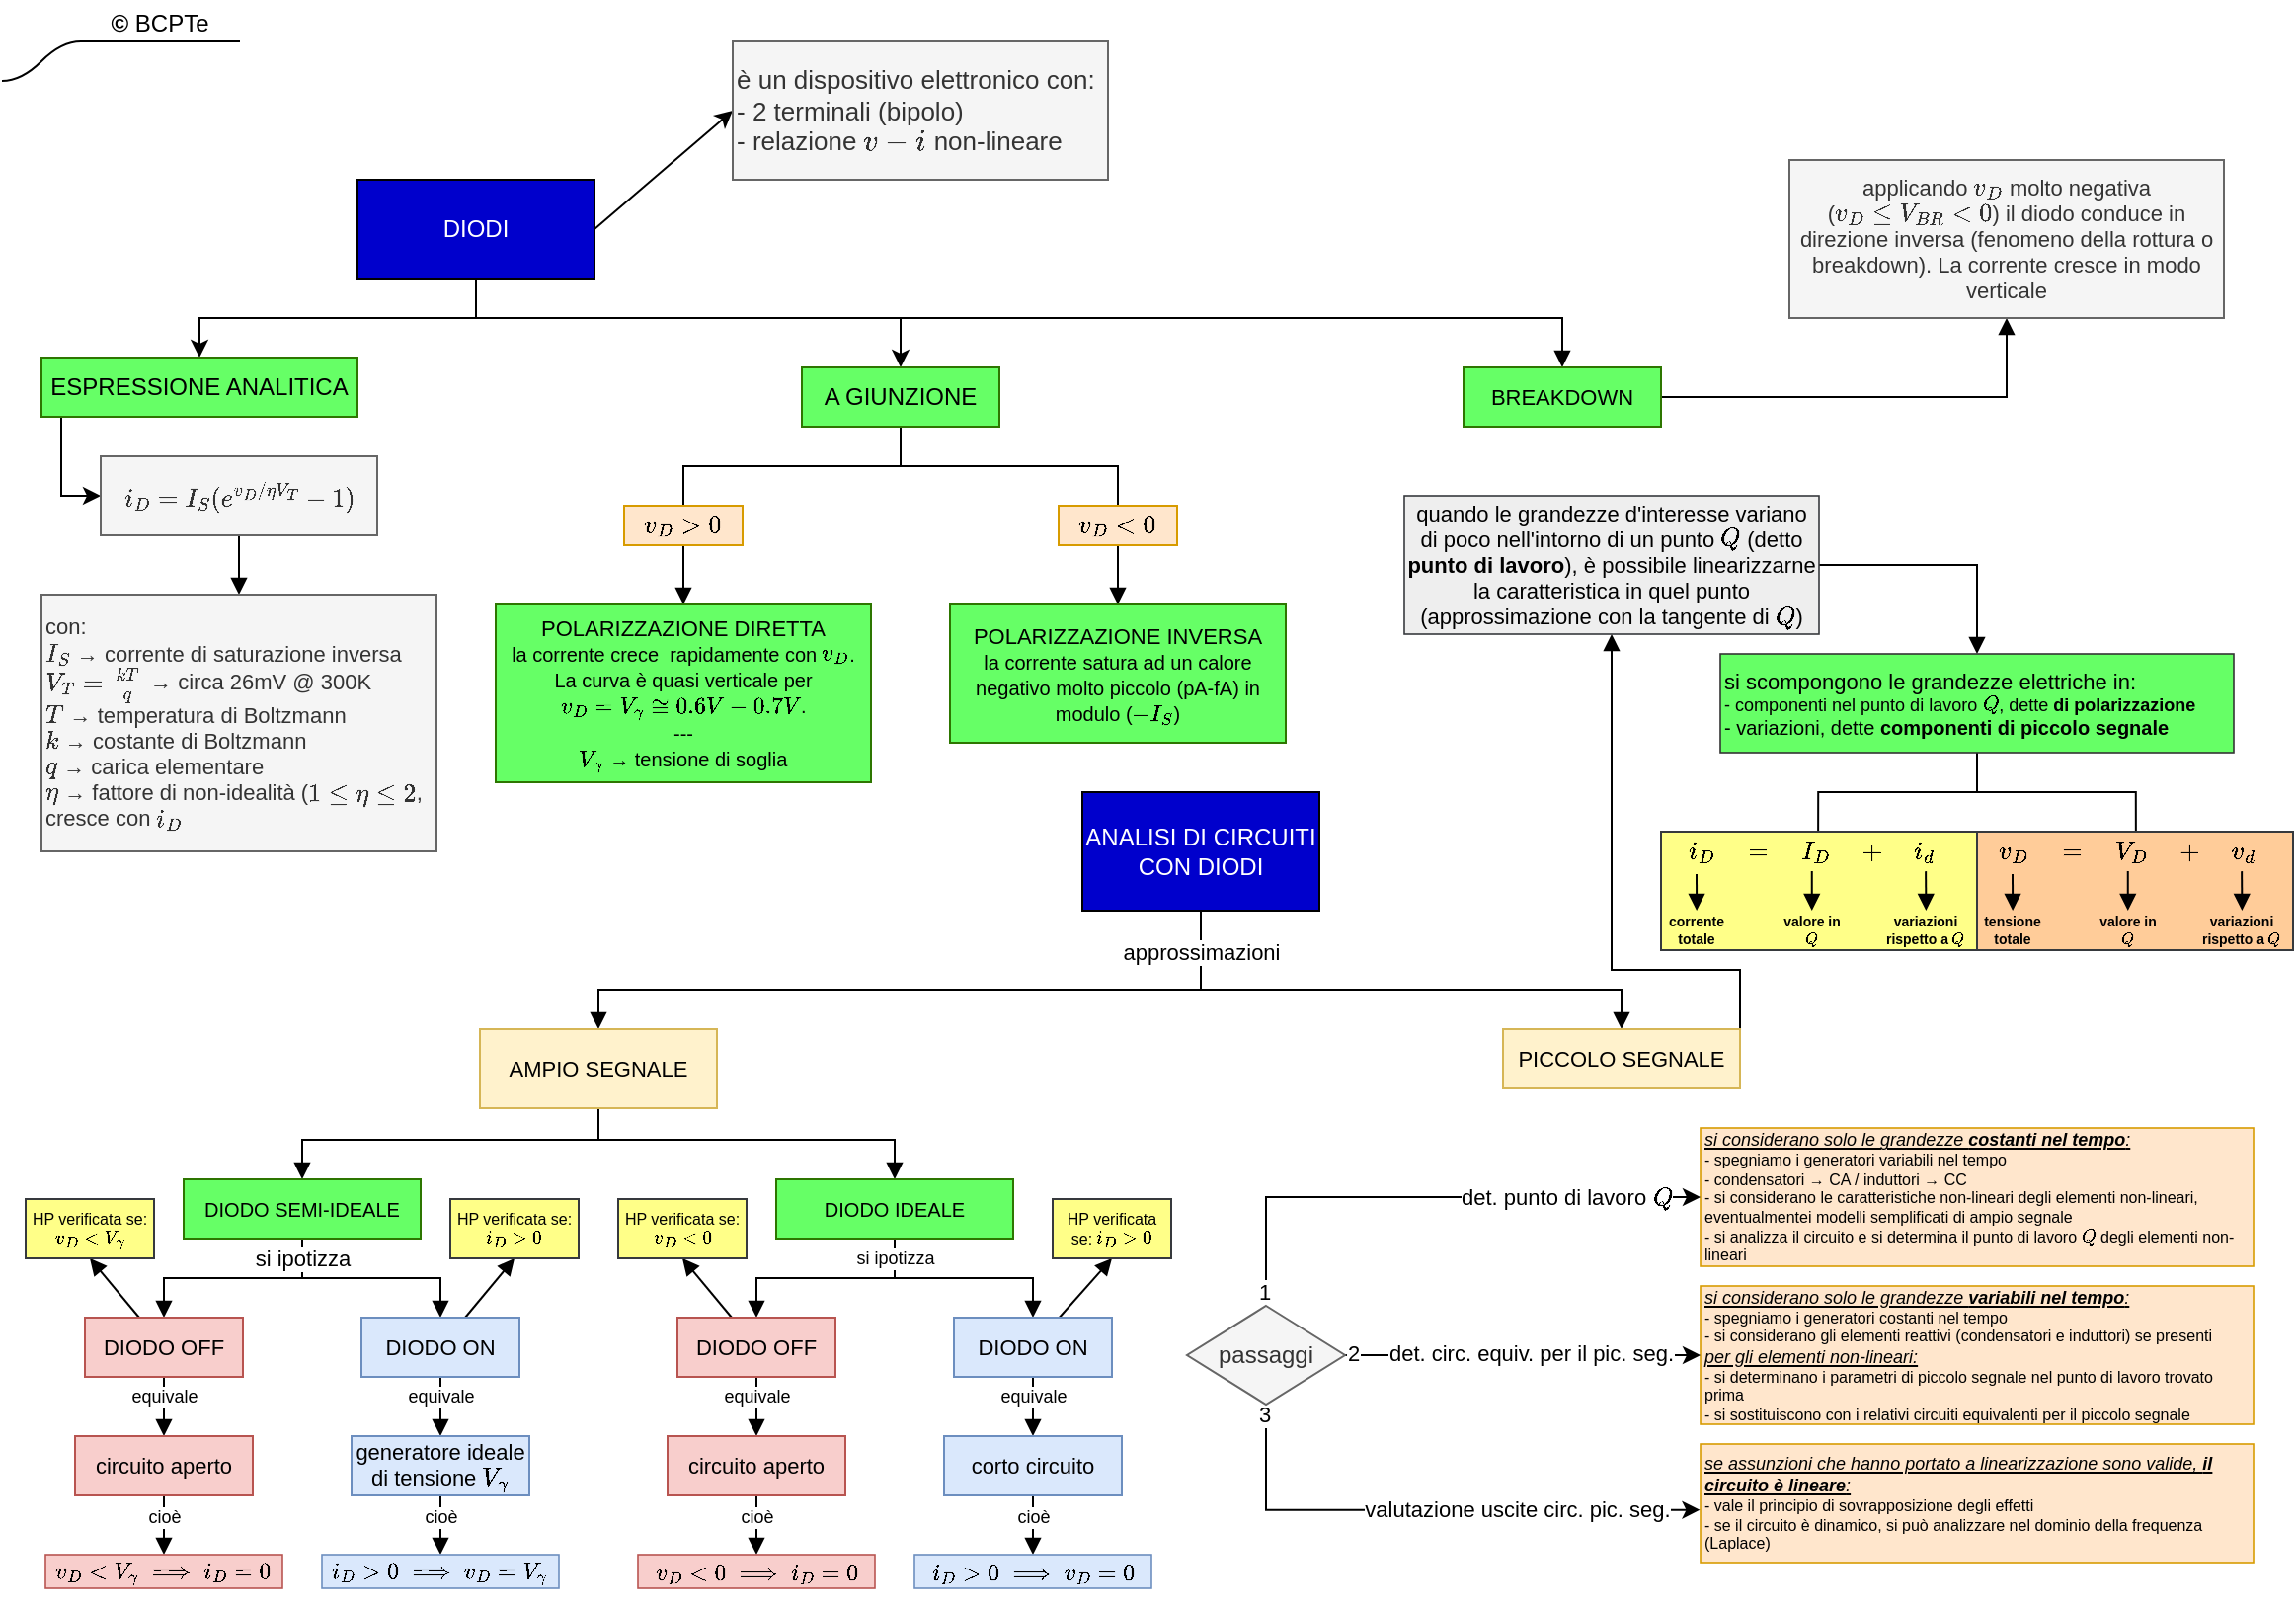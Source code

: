 <mxfile version="19.0.0" type="github">
  <diagram id="Vgr4V98iy7H3mkGHoCvp" name="Pagina-1">
    <mxGraphModel dx="521" dy="299" grid="1" gridSize="10" guides="1" tooltips="1" connect="1" arrows="1" fold="1" page="1" pageScale="1" pageWidth="1169" pageHeight="827" math="1" shadow="0">
      <root>
        <mxCell id="0" />
        <mxCell id="1" parent="0" />
        <mxCell id="Vg_-dY5ANIHzuDw8YEnt-4" style="edgeStyle=none;rounded=0;orthogonalLoop=1;jettySize=auto;html=1;entryX=0;entryY=0.5;entryDx=0;entryDy=0;fontColor=#fff;exitX=1;exitY=0.5;exitDx=0;exitDy=0;" edge="1" parent="1" source="Vg_-dY5ANIHzuDw8YEnt-1" target="Vg_-dY5ANIHzuDw8YEnt-3">
          <mxGeometry relative="1" as="geometry">
            <mxPoint x="300" y="75" as="sourcePoint" />
          </mxGeometry>
        </mxCell>
        <mxCell id="Vg_-dY5ANIHzuDw8YEnt-6" style="edgeStyle=orthogonalEdgeStyle;rounded=0;orthogonalLoop=1;jettySize=auto;html=1;entryX=0.5;entryY=0;entryDx=0;entryDy=0;fontColor=#000000;" edge="1" parent="1" source="Vg_-dY5ANIHzuDw8YEnt-1" target="Vg_-dY5ANIHzuDw8YEnt-5">
          <mxGeometry relative="1" as="geometry">
            <Array as="points">
              <mxPoint x="240" y="160" />
              <mxPoint x="455" y="160" />
            </Array>
          </mxGeometry>
        </mxCell>
        <mxCell id="Vg_-dY5ANIHzuDw8YEnt-10" style="edgeStyle=orthogonalEdgeStyle;rounded=0;orthogonalLoop=1;jettySize=auto;html=1;entryX=0.5;entryY=0;entryDx=0;entryDy=0;fontColor=#000000;" edge="1" parent="1" source="Vg_-dY5ANIHzuDw8YEnt-1" target="Vg_-dY5ANIHzuDw8YEnt-9">
          <mxGeometry relative="1" as="geometry">
            <Array as="points">
              <mxPoint x="240" y="160" />
              <mxPoint x="100" y="160" />
            </Array>
          </mxGeometry>
        </mxCell>
        <mxCell id="Vg_-dY5ANIHzuDw8YEnt-44" style="edgeStyle=orthogonalEdgeStyle;rounded=0;orthogonalLoop=1;jettySize=auto;html=1;entryX=0.5;entryY=0;entryDx=0;entryDy=0;fontSize=11;fontColor=#000000;endArrow=block;endFill=1;" edge="1" parent="1" source="Vg_-dY5ANIHzuDw8YEnt-1" target="Vg_-dY5ANIHzuDw8YEnt-41">
          <mxGeometry relative="1" as="geometry">
            <Array as="points">
              <mxPoint x="240" y="160" />
              <mxPoint x="790" y="160" />
            </Array>
          </mxGeometry>
        </mxCell>
        <mxCell id="Vg_-dY5ANIHzuDw8YEnt-1" value="DIODI" style="whiteSpace=wrap;html=1;fillColor=#0000CC;strokeColor=default;fontColor=#fff;" vertex="1" parent="1">
          <mxGeometry x="180" y="90" width="120" height="50" as="geometry" />
        </mxCell>
        <mxCell id="Vg_-dY5ANIHzuDw8YEnt-3" value="&lt;div style=&quot;font-size: 13px;&quot; align=&quot;left&quot;&gt;&lt;font style=&quot;font-size: 13px;&quot;&gt;è un dispositivo elettronico con:&lt;br&gt;&lt;/font&gt;&lt;/div&gt;&lt;font style=&quot;font-size: 13px;&quot;&gt;- 2 terminali (bipolo)&lt;br&gt;- relazione \(v-i\) non-lineare&lt;/font&gt;" style="whiteSpace=wrap;html=1;strokeColor=#666666;fillColor=#f5f5f5;align=left;fontColor=#333333;" vertex="1" parent="1">
          <mxGeometry x="370" y="20" width="190" height="70" as="geometry" />
        </mxCell>
        <mxCell id="Vg_-dY5ANIHzuDw8YEnt-18" style="edgeStyle=orthogonalEdgeStyle;rounded=0;orthogonalLoop=1;jettySize=auto;html=1;entryX=0.5;entryY=0;entryDx=0;entryDy=0;fontSize=11;fontColor=#000000;endArrow=none;endFill=0;" edge="1" parent="1" source="Vg_-dY5ANIHzuDw8YEnt-5" target="Vg_-dY5ANIHzuDw8YEnt-16">
          <mxGeometry relative="1" as="geometry">
            <Array as="points">
              <mxPoint x="455" y="235" />
              <mxPoint x="345" y="235" />
            </Array>
          </mxGeometry>
        </mxCell>
        <mxCell id="Vg_-dY5ANIHzuDw8YEnt-19" style="edgeStyle=orthogonalEdgeStyle;rounded=0;orthogonalLoop=1;jettySize=auto;html=1;entryX=0.5;entryY=0;entryDx=0;entryDy=0;fontSize=11;fontColor=#000000;endArrow=none;endFill=0;" edge="1" parent="1" source="Vg_-dY5ANIHzuDw8YEnt-5" target="Vg_-dY5ANIHzuDw8YEnt-17">
          <mxGeometry relative="1" as="geometry">
            <Array as="points">
              <mxPoint x="455" y="235" />
              <mxPoint x="565" y="235" />
              <mxPoint x="565" y="255" />
            </Array>
          </mxGeometry>
        </mxCell>
        <mxCell id="Vg_-dY5ANIHzuDw8YEnt-5" value="A GIUNZIONE" style="whiteSpace=wrap;html=1;fontColor=#000000;strokeColor=#2D7600;fillColor=#66ff66;" vertex="1" parent="1">
          <mxGeometry x="405" y="185" width="100" height="30" as="geometry" />
        </mxCell>
        <mxCell id="Vg_-dY5ANIHzuDw8YEnt-15" style="edgeStyle=orthogonalEdgeStyle;rounded=0;orthogonalLoop=1;jettySize=auto;html=1;fontColor=#000000;entryX=0;entryY=0.5;entryDx=0;entryDy=0;" edge="1" parent="1" source="Vg_-dY5ANIHzuDw8YEnt-9" target="Vg_-dY5ANIHzuDw8YEnt-13">
          <mxGeometry relative="1" as="geometry">
            <mxPoint x="40" y="250" as="targetPoint" />
            <Array as="points">
              <mxPoint x="30" y="250" />
            </Array>
          </mxGeometry>
        </mxCell>
        <mxCell id="Vg_-dY5ANIHzuDw8YEnt-9" value="ESPRESSIONE ANALITICA" style="whiteSpace=wrap;html=1;fontColor=#000000;strokeColor=#2D7600;fillColor=#66ff66;" vertex="1" parent="1">
          <mxGeometry x="20" y="180" width="160" height="30" as="geometry" />
        </mxCell>
        <mxCell id="Vg_-dY5ANIHzuDw8YEnt-36" style="edgeStyle=orthogonalEdgeStyle;rounded=0;orthogonalLoop=1;jettySize=auto;html=1;entryX=0.5;entryY=0;entryDx=0;entryDy=0;fontSize=11;fontColor=#000000;endArrow=block;endFill=1;" edge="1" parent="1" source="Vg_-dY5ANIHzuDw8YEnt-13" target="Vg_-dY5ANIHzuDw8YEnt-34">
          <mxGeometry relative="1" as="geometry" />
        </mxCell>
        <mxCell id="Vg_-dY5ANIHzuDw8YEnt-13" value="&lt;font style=&quot;font-size: 11px;&quot;&gt;$$i_D = I_S (e^{v_D/{\eta V_T}} - 1)$$&lt;/font&gt;" style="text;html=1;whiteSpace=wrap;align=center;verticalAlign=middle;fillColor=#f5f5f5;strokeColor=#666666;fontColor=#333333;" vertex="1" parent="1">
          <mxGeometry x="50" y="230" width="140" height="40" as="geometry" />
        </mxCell>
        <mxCell id="Vg_-dY5ANIHzuDw8YEnt-27" style="edgeStyle=orthogonalEdgeStyle;rounded=0;orthogonalLoop=1;jettySize=auto;html=1;entryX=0.5;entryY=0;entryDx=0;entryDy=0;fontSize=13;fontColor=#000000;endArrow=block;endFill=1;" edge="1" parent="1" source="Vg_-dY5ANIHzuDw8YEnt-16" target="Vg_-dY5ANIHzuDw8YEnt-21">
          <mxGeometry relative="1" as="geometry" />
        </mxCell>
        <mxCell id="Vg_-dY5ANIHzuDw8YEnt-16" value="$$v_D &amp;gt; 0$$" style="whiteSpace=wrap;html=1;fontSize=11;strokeColor=#d79b00;fillColor=#ffe6cc;" vertex="1" parent="1">
          <mxGeometry x="315" y="255" width="60" height="20" as="geometry" />
        </mxCell>
        <mxCell id="Vg_-dY5ANIHzuDw8YEnt-31" style="edgeStyle=orthogonalEdgeStyle;rounded=0;orthogonalLoop=1;jettySize=auto;html=1;fontSize=13;fontColor=#000000;endArrow=block;endFill=1;entryX=0.5;entryY=0;entryDx=0;entryDy=0;" edge="1" parent="1" source="Vg_-dY5ANIHzuDw8YEnt-17" target="Vg_-dY5ANIHzuDw8YEnt-22">
          <mxGeometry relative="1" as="geometry">
            <mxPoint x="575" y="305" as="targetPoint" />
          </mxGeometry>
        </mxCell>
        <mxCell id="Vg_-dY5ANIHzuDw8YEnt-17" value="$$v_D &amp;lt; 0$$" style="whiteSpace=wrap;html=1;fontSize=11;strokeColor=#d79b00;fillColor=#ffe6cc;" vertex="1" parent="1">
          <mxGeometry x="535" y="255" width="60" height="20" as="geometry" />
        </mxCell>
        <mxCell id="Vg_-dY5ANIHzuDw8YEnt-21" value="POLARIZZAZIONE DIRETTA&lt;br&gt;&lt;div&gt;&lt;font style=&quot;font-size: 10px;&quot;&gt;la corrente crece&amp;nbsp; rapidamente con \(v_D\).&lt;/font&gt;&lt;/div&gt;&lt;div&gt;&lt;font style=&quot;font-size: 10px;&quot;&gt;La curva è quasi verticale per \( v_D = V_\gamma \cong 0.6V-0.7V \).&lt;/font&gt;&lt;/div&gt;&lt;div&gt;&lt;font style=&quot;font-size: 10px;&quot;&gt;---&lt;/font&gt;&lt;/div&gt;&lt;div&gt;&lt;font style=&quot;font-size: 10px;&quot;&gt;\(V_\gamma\) → tensione di soglia&lt;br&gt;&lt;/font&gt;&lt;/div&gt;" style="whiteSpace=wrap;html=1;fontSize=11;fontColor=#000000;strokeColor=#2D7600;fillColor=#66ff66;verticalAlign=middle;" vertex="1" parent="1">
          <mxGeometry x="250" y="305" width="190" height="90" as="geometry" />
        </mxCell>
        <mxCell id="Vg_-dY5ANIHzuDw8YEnt-22" value="&lt;div style=&quot;font-size: 12px;&quot;&gt;&lt;font style=&quot;font-size: 11px;&quot;&gt;POLARIZZAZIONE INVERSA&lt;/font&gt;&lt;/div&gt;&lt;div&gt;&lt;font style=&quot;font-size: 10px;&quot;&gt;la corrente satura ad un calore negativo molto piccolo (pA-fA) in modulo (\(-I_S \))&lt;/font&gt;&lt;br&gt;&lt;/div&gt;" style="whiteSpace=wrap;html=1;fontSize=11;fontColor=#000000;strokeColor=#2D7600;fillColor=#66ff66;verticalAlign=middle;" vertex="1" parent="1">
          <mxGeometry x="480" y="305" width="170" height="70" as="geometry" />
        </mxCell>
        <mxCell id="Vg_-dY5ANIHzuDw8YEnt-23" value="" style="shape=image;imageAspect=0;aspect=fixed;verticalLabelPosition=bottom;verticalAlign=top;fontSize=11;fontColor=#000000;strokeColor=#2D7600;fillColor=#66ff66;html=1;image=https://raw.githubusercontent.com/BCPTe/SETM/main/images/03/diodo_simbolo.png;imageBorder=none;" vertex="1" parent="1">
          <mxGeometry x="561" y="13.48" width="63.63" height="83.05" as="geometry" />
        </mxCell>
        <mxCell id="Vg_-dY5ANIHzuDw8YEnt-34" value="&lt;div style=&quot;font-size: 11px;&quot; align=&quot;left&quot;&gt;&lt;font style=&quot;font-size: 11px;&quot;&gt;con:&lt;/font&gt;&lt;/div&gt;&lt;div style=&quot;font-size: 11px;&quot; align=&quot;left&quot;&gt;&lt;font style=&quot;font-size: 11px;&quot;&gt;\(I_S\) → corrente di saturazione inversa&lt;/font&gt;&lt;/div&gt;&lt;div style=&quot;font-size: 11px;&quot; align=&quot;left&quot;&gt;&lt;font style=&quot;font-size: 11px;&quot;&gt;\( V_T = \frac{kT}{q} \) → circa 26mV @ 300K&lt;br&gt;&lt;/font&gt;&lt;/div&gt;&lt;div style=&quot;font-size: 11px;&quot; align=&quot;left&quot;&gt;&lt;font style=&quot;font-size: 11px;&quot;&gt;\(T\) → temperatura di Boltzmann&lt;/font&gt;&lt;/div&gt;&lt;div style=&quot;font-size: 11px;&quot; align=&quot;left&quot;&gt;&lt;font style=&quot;font-size: 11px;&quot;&gt;\(k\) → costante di Boltzmann&lt;/font&gt;&lt;/div&gt;&lt;div style=&quot;font-size: 11px;&quot; align=&quot;left&quot;&gt;&lt;font style=&quot;font-size: 11px;&quot;&gt;\(q\) → carica elementare&lt;/font&gt;&lt;/div&gt;&lt;div style=&quot;font-size: 11px;&quot; align=&quot;left&quot;&gt;&lt;font style=&quot;font-size: 11px;&quot;&gt;\( \eta \) → fattore di non-idealità (\( 1 \le \eta \le 2\), cresce con \( i_D \)&lt;br&gt;&lt;/font&gt;&lt;/div&gt;" style="whiteSpace=wrap;html=1;fontSize=12;fontColor=#333333;strokeColor=#666666;fillColor=#f5f5f5;align=left;" vertex="1" parent="1">
          <mxGeometry x="20" y="300" width="200" height="130" as="geometry" />
        </mxCell>
        <mxCell id="Vg_-dY5ANIHzuDw8YEnt-37" value="&lt;b&gt;&lt;span class=&quot;mw-redirect&quot;&gt;©&lt;/span&gt;&lt;/b&gt; BCPTe" style="whiteSpace=wrap;html=1;shape=partialRectangle;top=0;left=0;bottom=1;right=0;points=[[0,1],[1,1]];fillColor=none;align=center;verticalAlign=bottom;routingCenterY=0.5;snapToPoint=1;recursiveResize=0;autosize=1;treeFolding=1;treeMoving=1;newEdgeStyle={&quot;edgeStyle&quot;:&quot;entityRelationEdgeStyle&quot;,&quot;startArrow&quot;:&quot;none&quot;,&quot;endArrow&quot;:&quot;none&quot;,&quot;segment&quot;:10,&quot;curved&quot;:1};" vertex="1" parent="1">
          <mxGeometry x="40" width="80" height="20" as="geometry" />
        </mxCell>
        <mxCell id="Vg_-dY5ANIHzuDw8YEnt-38" value="" style="edgeStyle=entityRelationEdgeStyle;startArrow=none;endArrow=none;segment=10;curved=1;rounded=0;" edge="1" parent="1" target="Vg_-dY5ANIHzuDw8YEnt-37">
          <mxGeometry relative="1" as="geometry">
            <mxPoint y="40" as="sourcePoint" />
          </mxGeometry>
        </mxCell>
        <mxCell id="Vg_-dY5ANIHzuDw8YEnt-45" style="rounded=0;orthogonalLoop=1;jettySize=auto;html=1;fontSize=11;fontColor=#000000;endArrow=block;endFill=1;entryX=0.5;entryY=1;entryDx=0;entryDy=0;edgeStyle=orthogonalEdgeStyle;" edge="1" parent="1" source="Vg_-dY5ANIHzuDw8YEnt-41" target="Vg_-dY5ANIHzuDw8YEnt-43">
          <mxGeometry relative="1" as="geometry">
            <mxPoint x="910" y="130" as="targetPoint" />
          </mxGeometry>
        </mxCell>
        <mxCell id="Vg_-dY5ANIHzuDw8YEnt-41" value="&lt;div&gt;BREAKDOWN&lt;/div&gt;" style="whiteSpace=wrap;html=1;fontSize=11;fontColor=#000000;strokeColor=#2D7600;fillColor=#66ff66;" vertex="1" parent="1">
          <mxGeometry x="740" y="185" width="100" height="30" as="geometry" />
        </mxCell>
        <mxCell id="Vg_-dY5ANIHzuDw8YEnt-43" value="applicando \(v_D\) molto negativa&lt;br&gt;(\( v_D \le V_{BR} &amp;lt; 0 \)) il diodo conduce in direzione inversa (fenomeno della rottura o breakdown). La corrente cresce in modo verticale" style="fontSize=11;fontColor=#333333;strokeColor=#666666;fillColor=#f5f5f5;whiteSpace=wrap;html=1;" vertex="1" parent="1">
          <mxGeometry x="905" y="80" width="220" height="80" as="geometry" />
        </mxCell>
        <mxCell id="Vg_-dY5ANIHzuDw8YEnt-51" style="edgeStyle=orthogonalEdgeStyle;rounded=0;orthogonalLoop=1;jettySize=auto;html=1;entryX=0.5;entryY=0;entryDx=0;entryDy=0;fontSize=11;fontColor=#000000;endArrow=block;endFill=1;" edge="1" parent="1" source="Vg_-dY5ANIHzuDw8YEnt-47" target="Vg_-dY5ANIHzuDw8YEnt-48">
          <mxGeometry relative="1" as="geometry">
            <Array as="points">
              <mxPoint x="607" y="500" />
              <mxPoint x="302" y="500" />
            </Array>
          </mxGeometry>
        </mxCell>
        <mxCell id="Vg_-dY5ANIHzuDw8YEnt-52" style="edgeStyle=orthogonalEdgeStyle;rounded=0;orthogonalLoop=1;jettySize=auto;html=1;entryX=0.5;entryY=0;entryDx=0;entryDy=0;fontSize=11;fontColor=#000000;endArrow=block;endFill=1;" edge="1" parent="1" source="Vg_-dY5ANIHzuDw8YEnt-47" target="Vg_-dY5ANIHzuDw8YEnt-49">
          <mxGeometry relative="1" as="geometry">
            <Array as="points">
              <mxPoint x="607" y="500" />
              <mxPoint x="820" y="500" />
            </Array>
          </mxGeometry>
        </mxCell>
        <mxCell id="Vg_-dY5ANIHzuDw8YEnt-53" value="approssimazioni" style="edgeLabel;html=1;align=center;verticalAlign=middle;resizable=0;points=[];fontSize=11;fontColor=#000000;" vertex="1" connectable="0" parent="Vg_-dY5ANIHzuDw8YEnt-52">
          <mxGeometry x="-0.783" relative="1" as="geometry">
            <mxPoint y="-9" as="offset" />
          </mxGeometry>
        </mxCell>
        <mxCell id="Vg_-dY5ANIHzuDw8YEnt-47" value="ANALISI DI CIRCUITI CON DIODI" style="whiteSpace=wrap;html=1;fillColor=#0000CC;strokeColor=default;fontColor=#fff;" vertex="1" parent="1">
          <mxGeometry x="547" y="400" width="120" height="60" as="geometry" />
        </mxCell>
        <mxCell id="Vg_-dY5ANIHzuDw8YEnt-57" style="edgeStyle=orthogonalEdgeStyle;rounded=0;orthogonalLoop=1;jettySize=auto;html=1;entryX=0.5;entryY=0;entryDx=0;entryDy=0;fontSize=11;fontColor=#000000;endArrow=block;endFill=1;" edge="1" parent="1" target="Vg_-dY5ANIHzuDw8YEnt-54">
          <mxGeometry relative="1" as="geometry">
            <mxPoint x="152" y="626" as="sourcePoint" />
            <Array as="points">
              <mxPoint x="152" y="646" />
              <mxPoint x="82" y="646" />
            </Array>
          </mxGeometry>
        </mxCell>
        <mxCell id="Vg_-dY5ANIHzuDw8YEnt-58" style="edgeStyle=orthogonalEdgeStyle;rounded=0;orthogonalLoop=1;jettySize=auto;html=1;entryX=0.5;entryY=0;entryDx=0;entryDy=0;fontSize=11;fontColor=#000000;endArrow=block;endFill=1;exitX=0.5;exitY=1;exitDx=0;exitDy=0;" edge="1" parent="1" source="Vg_-dY5ANIHzuDw8YEnt-67" target="Vg_-dY5ANIHzuDw8YEnt-55">
          <mxGeometry relative="1" as="geometry">
            <mxPoint x="152" y="626" as="sourcePoint" />
            <Array as="points">
              <mxPoint x="152" y="646" />
              <mxPoint x="222" y="646" />
            </Array>
          </mxGeometry>
        </mxCell>
        <mxCell id="Vg_-dY5ANIHzuDw8YEnt-59" value="si ipotizza" style="edgeLabel;html=1;align=center;verticalAlign=middle;resizable=0;points=[];fontSize=11;fontColor=#000000;" vertex="1" connectable="0" parent="Vg_-dY5ANIHzuDw8YEnt-58">
          <mxGeometry x="-0.853" relative="1" as="geometry">
            <mxPoint y="2" as="offset" />
          </mxGeometry>
        </mxCell>
        <mxCell id="Vg_-dY5ANIHzuDw8YEnt-69" style="edgeStyle=orthogonalEdgeStyle;rounded=0;orthogonalLoop=1;jettySize=auto;html=1;fontSize=10;fontColor=#000000;endArrow=block;endFill=1;entryX=0.5;entryY=0;entryDx=0;entryDy=0;" edge="1" parent="1" target="Vg_-dY5ANIHzuDw8YEnt-67">
          <mxGeometry relative="1" as="geometry">
            <mxPoint x="202" y="586" as="targetPoint" />
            <mxPoint x="302.0" y="556" as="sourcePoint" />
            <Array as="points">
              <mxPoint x="302" y="576" />
              <mxPoint x="152" y="576" />
            </Array>
          </mxGeometry>
        </mxCell>
        <mxCell id="Vg_-dY5ANIHzuDw8YEnt-70" style="edgeStyle=orthogonalEdgeStyle;rounded=0;orthogonalLoop=1;jettySize=auto;html=1;entryX=0.5;entryY=0;entryDx=0;entryDy=0;fontSize=10;fontColor=#000000;endArrow=block;endFill=1;" edge="1" parent="1" target="Vg_-dY5ANIHzuDw8YEnt-68">
          <mxGeometry relative="1" as="geometry">
            <mxPoint x="302.0" y="556" as="sourcePoint" />
            <Array as="points">
              <mxPoint x="302" y="576" />
              <mxPoint x="452" y="576" />
            </Array>
          </mxGeometry>
        </mxCell>
        <mxCell id="Vg_-dY5ANIHzuDw8YEnt-48" value="AMPIO SEGNALE" style="whiteSpace=wrap;html=1;fontSize=11;strokeColor=#d6b656;fillColor=#fff2cc;" vertex="1" parent="1">
          <mxGeometry x="242" y="520" width="120" height="40" as="geometry" />
        </mxCell>
        <mxCell id="Vg_-dY5ANIHzuDw8YEnt-127" style="rounded=0;orthogonalLoop=1;jettySize=auto;html=1;entryX=0.5;entryY=1;entryDx=0;entryDy=0;fontSize=11;fontColor=#000000;endArrow=block;endFill=1;exitX=0.583;exitY=0.004;exitDx=0;exitDy=0;edgeStyle=orthogonalEdgeStyle;exitPerimeter=0;" edge="1" parent="1" source="Vg_-dY5ANIHzuDw8YEnt-49" target="Vg_-dY5ANIHzuDw8YEnt-126">
          <mxGeometry relative="1" as="geometry">
            <Array as="points">
              <mxPoint x="880" y="520" />
              <mxPoint x="880" y="490" />
              <mxPoint x="815" y="490" />
            </Array>
          </mxGeometry>
        </mxCell>
        <mxCell id="Vg_-dY5ANIHzuDw8YEnt-49" value="&lt;div&gt;PICCOLO SEGNALE&lt;/div&gt;" style="whiteSpace=wrap;html=1;fontSize=11;strokeColor=#d6b656;fillColor=#fff2cc;" vertex="1" parent="1">
          <mxGeometry x="760" y="520" width="120" height="30" as="geometry" />
        </mxCell>
        <mxCell id="Vg_-dY5ANIHzuDw8YEnt-65" style="edgeStyle=orthogonalEdgeStyle;rounded=0;orthogonalLoop=1;jettySize=auto;html=1;entryX=0.5;entryY=0;entryDx=0;entryDy=0;fontSize=11;fontColor=#000000;endArrow=block;endFill=1;" edge="1" parent="1" source="Vg_-dY5ANIHzuDw8YEnt-54" target="Vg_-dY5ANIHzuDw8YEnt-60">
          <mxGeometry relative="1" as="geometry" />
        </mxCell>
        <mxCell id="Vg_-dY5ANIHzuDw8YEnt-66" value="equivale" style="edgeLabel;html=1;align=center;verticalAlign=middle;resizable=0;points=[];fontSize=9;fontColor=#000000;" vertex="1" connectable="0" parent="Vg_-dY5ANIHzuDw8YEnt-65">
          <mxGeometry x="-0.28" relative="1" as="geometry">
            <mxPoint y="-8" as="offset" />
          </mxGeometry>
        </mxCell>
        <mxCell id="Vg_-dY5ANIHzuDw8YEnt-117" style="edgeStyle=none;rounded=0;orthogonalLoop=1;jettySize=auto;html=1;entryX=0.5;entryY=1;entryDx=0;entryDy=0;fontSize=8;fontColor=#000000;endArrow=block;endFill=1;" edge="1" parent="1" source="Vg_-dY5ANIHzuDw8YEnt-54" target="Vg_-dY5ANIHzuDw8YEnt-116">
          <mxGeometry relative="1" as="geometry" />
        </mxCell>
        <mxCell id="Vg_-dY5ANIHzuDw8YEnt-54" value="DIODO OFF" style="whiteSpace=wrap;html=1;fontSize=11;strokeColor=#b85450;fillColor=#f8cecc;" vertex="1" parent="1">
          <mxGeometry x="42" y="666" width="80" height="30" as="geometry" />
        </mxCell>
        <mxCell id="Vg_-dY5ANIHzuDw8YEnt-63" style="edgeStyle=orthogonalEdgeStyle;rounded=0;orthogonalLoop=1;jettySize=auto;html=1;entryX=0.5;entryY=0;entryDx=0;entryDy=0;fontSize=11;fontColor=#000000;endArrow=block;endFill=1;" edge="1" parent="1" source="Vg_-dY5ANIHzuDw8YEnt-55" target="Vg_-dY5ANIHzuDw8YEnt-61">
          <mxGeometry relative="1" as="geometry" />
        </mxCell>
        <mxCell id="Vg_-dY5ANIHzuDw8YEnt-64" value="equivale" style="edgeLabel;html=1;align=center;verticalAlign=middle;resizable=0;points=[];fontSize=9;fontColor=#000000;" vertex="1" connectable="0" parent="Vg_-dY5ANIHzuDw8YEnt-63">
          <mxGeometry x="-0.26" relative="1" as="geometry">
            <mxPoint y="-9" as="offset" />
          </mxGeometry>
        </mxCell>
        <mxCell id="Vg_-dY5ANIHzuDw8YEnt-113" style="edgeStyle=none;rounded=0;orthogonalLoop=1;jettySize=auto;html=1;entryX=0.5;entryY=1;entryDx=0;entryDy=0;fontSize=8;fontColor=#000000;endArrow=block;endFill=1;" edge="1" parent="1" source="Vg_-dY5ANIHzuDw8YEnt-55" target="Vg_-dY5ANIHzuDw8YEnt-109">
          <mxGeometry relative="1" as="geometry" />
        </mxCell>
        <mxCell id="Vg_-dY5ANIHzuDw8YEnt-55" value="&lt;div&gt;DIODO ON&lt;/div&gt;" style="whiteSpace=wrap;html=1;fontSize=11;strokeColor=#6c8ebf;fillColor=#dae8fc;" vertex="1" parent="1">
          <mxGeometry x="182" y="666" width="80" height="30" as="geometry" />
        </mxCell>
        <mxCell id="Vg_-dY5ANIHzuDw8YEnt-73" style="edgeStyle=orthogonalEdgeStyle;rounded=0;orthogonalLoop=1;jettySize=auto;html=1;entryX=0.5;entryY=0;entryDx=0;entryDy=0;fontSize=10;fontColor=#000000;endArrow=block;endFill=1;" edge="1" parent="1" source="Vg_-dY5ANIHzuDw8YEnt-60" target="Vg_-dY5ANIHzuDw8YEnt-72">
          <mxGeometry relative="1" as="geometry" />
        </mxCell>
        <mxCell id="Vg_-dY5ANIHzuDw8YEnt-74" value="cioè" style="edgeLabel;html=1;align=center;verticalAlign=middle;resizable=0;points=[];fontSize=9;fontColor=#000000;" vertex="1" connectable="0" parent="Vg_-dY5ANIHzuDw8YEnt-73">
          <mxGeometry relative="1" as="geometry">
            <mxPoint y="-3.937" as="offset" />
          </mxGeometry>
        </mxCell>
        <mxCell id="Vg_-dY5ANIHzuDw8YEnt-60" value="circuito aperto" style="whiteSpace=wrap;html=1;fontSize=11;strokeColor=#b85450;fillColor=#f8cecc;" vertex="1" parent="1">
          <mxGeometry x="37" y="726" width="90" height="30" as="geometry" />
        </mxCell>
        <mxCell id="Vg_-dY5ANIHzuDw8YEnt-78" style="edgeStyle=orthogonalEdgeStyle;rounded=0;orthogonalLoop=1;jettySize=auto;html=1;entryX=0.5;entryY=0;entryDx=0;entryDy=0;fontSize=9;fontColor=#000000;endArrow=block;endFill=1;" edge="1" parent="1" source="Vg_-dY5ANIHzuDw8YEnt-61" target="Vg_-dY5ANIHzuDw8YEnt-77">
          <mxGeometry relative="1" as="geometry" />
        </mxCell>
        <mxCell id="Vg_-dY5ANIHzuDw8YEnt-79" value="cioè" style="edgeLabel;html=1;align=center;verticalAlign=middle;resizable=0;points=[];fontSize=9;fontColor=#000000;" vertex="1" connectable="0" parent="Vg_-dY5ANIHzuDw8YEnt-78">
          <mxGeometry relative="1" as="geometry">
            <mxPoint y="-3.937" as="offset" />
          </mxGeometry>
        </mxCell>
        <mxCell id="Vg_-dY5ANIHzuDw8YEnt-61" value="generatore ideale di tensione \(V_\gamma\)" style="whiteSpace=wrap;html=1;fontSize=11;strokeColor=#6c8ebf;fillColor=#dae8fc;" vertex="1" parent="1">
          <mxGeometry x="177" y="726" width="90" height="30" as="geometry" />
        </mxCell>
        <mxCell id="Vg_-dY5ANIHzuDw8YEnt-67" value="&lt;div&gt;DIODO SEMI-IDEALE&lt;/div&gt;" style="whiteSpace=wrap;html=1;fontSize=10;fontColor=#000000;strokeColor=#2D7600;fillColor=#66ff66;" vertex="1" parent="1">
          <mxGeometry x="92" y="596" width="120" height="30" as="geometry" />
        </mxCell>
        <mxCell id="Vg_-dY5ANIHzuDw8YEnt-97" style="edgeStyle=orthogonalEdgeStyle;rounded=0;orthogonalLoop=1;jettySize=auto;html=1;entryX=0.5;entryY=0;entryDx=0;entryDy=0;fontSize=9;fontColor=#000000;endArrow=block;endFill=1;" edge="1" parent="1" source="Vg_-dY5ANIHzuDw8YEnt-68" target="Vg_-dY5ANIHzuDw8YEnt-83">
          <mxGeometry relative="1" as="geometry" />
        </mxCell>
        <mxCell id="Vg_-dY5ANIHzuDw8YEnt-98" style="edgeStyle=orthogonalEdgeStyle;rounded=0;orthogonalLoop=1;jettySize=auto;html=1;entryX=0.5;entryY=0;entryDx=0;entryDy=0;fontSize=9;fontColor=#000000;endArrow=block;endFill=1;" edge="1" parent="1" source="Vg_-dY5ANIHzuDw8YEnt-68" target="Vg_-dY5ANIHzuDw8YEnt-86">
          <mxGeometry relative="1" as="geometry" />
        </mxCell>
        <mxCell id="Vg_-dY5ANIHzuDw8YEnt-102" value="si ipotizza" style="edgeLabel;html=1;align=center;verticalAlign=middle;resizable=0;points=[];fontSize=9;fontColor=#000000;" vertex="1" connectable="0" parent="Vg_-dY5ANIHzuDw8YEnt-98">
          <mxGeometry x="-0.88" relative="1" as="geometry">
            <mxPoint y="3" as="offset" />
          </mxGeometry>
        </mxCell>
        <mxCell id="Vg_-dY5ANIHzuDw8YEnt-68" value="&lt;div&gt;DIODO IDEALE&lt;/div&gt;" style="whiteSpace=wrap;html=1;fontSize=10;fontColor=#000000;strokeColor=#2D7600;fillColor=#66ff66;" vertex="1" parent="1">
          <mxGeometry x="392" y="596" width="120" height="30" as="geometry" />
        </mxCell>
        <mxCell id="Vg_-dY5ANIHzuDw8YEnt-72" value="\(v_D &amp;lt; V_\gamma \implies&lt;br&gt;i_D = 0\)" style="text;whiteSpace=wrap;html=1;fontSize=10;align=center;verticalAlign=middle;labelBorderColor=none;strokeColor=#b85450;strokeWidth=0.8;fillColor=#f8cecc;" vertex="1" parent="1">
          <mxGeometry x="22" y="786" width="120" height="17" as="geometry" />
        </mxCell>
        <mxCell id="Vg_-dY5ANIHzuDw8YEnt-77" value="\(i_D &amp;gt; 0 \implies&lt;br&gt;v_D = V_\gamma\)" style="text;whiteSpace=wrap;html=1;fontSize=10;align=center;verticalAlign=middle;labelBorderColor=none;strokeColor=#6c8ebf;strokeWidth=0.8;fillColor=#dae8fc;" vertex="1" parent="1">
          <mxGeometry x="162" y="786" width="120" height="17" as="geometry" />
        </mxCell>
        <mxCell id="Vg_-dY5ANIHzuDw8YEnt-81" style="edgeStyle=orthogonalEdgeStyle;rounded=0;orthogonalLoop=1;jettySize=auto;html=1;entryX=0.5;entryY=0;entryDx=0;entryDy=0;fontSize=11;fontColor=#000000;endArrow=block;endFill=1;" edge="1" source="Vg_-dY5ANIHzuDw8YEnt-83" target="Vg_-dY5ANIHzuDw8YEnt-89" parent="1">
          <mxGeometry relative="1" as="geometry" />
        </mxCell>
        <mxCell id="Vg_-dY5ANIHzuDw8YEnt-82" value="equivale" style="edgeLabel;html=1;align=center;verticalAlign=middle;resizable=0;points=[];fontSize=9;fontColor=#000000;" vertex="1" connectable="0" parent="Vg_-dY5ANIHzuDw8YEnt-81">
          <mxGeometry x="-0.28" relative="1" as="geometry">
            <mxPoint y="-8" as="offset" />
          </mxGeometry>
        </mxCell>
        <mxCell id="Vg_-dY5ANIHzuDw8YEnt-115" style="edgeStyle=none;rounded=0;orthogonalLoop=1;jettySize=auto;html=1;entryX=0.5;entryY=1;entryDx=0;entryDy=0;fontSize=8;fontColor=#000000;endArrow=block;endFill=1;" edge="1" parent="1" source="Vg_-dY5ANIHzuDw8YEnt-83" target="Vg_-dY5ANIHzuDw8YEnt-114">
          <mxGeometry relative="1" as="geometry" />
        </mxCell>
        <mxCell id="Vg_-dY5ANIHzuDw8YEnt-83" value="DIODO OFF" style="whiteSpace=wrap;html=1;fontSize=11;strokeColor=#b85450;fillColor=#f8cecc;" vertex="1" parent="1">
          <mxGeometry x="342" y="666" width="80" height="30" as="geometry" />
        </mxCell>
        <mxCell id="Vg_-dY5ANIHzuDw8YEnt-84" style="edgeStyle=orthogonalEdgeStyle;rounded=0;orthogonalLoop=1;jettySize=auto;html=1;entryX=0.5;entryY=0;entryDx=0;entryDy=0;fontSize=11;fontColor=#000000;endArrow=block;endFill=1;" edge="1" source="Vg_-dY5ANIHzuDw8YEnt-86" target="Vg_-dY5ANIHzuDw8YEnt-95" parent="1">
          <mxGeometry relative="1" as="geometry">
            <mxPoint x="522" y="726" as="targetPoint" />
          </mxGeometry>
        </mxCell>
        <mxCell id="Vg_-dY5ANIHzuDw8YEnt-85" value="equivale" style="edgeLabel;html=1;align=center;verticalAlign=middle;resizable=0;points=[];fontSize=9;fontColor=#000000;" vertex="1" connectable="0" parent="Vg_-dY5ANIHzuDw8YEnt-84">
          <mxGeometry x="-0.26" relative="1" as="geometry">
            <mxPoint y="-9" as="offset" />
          </mxGeometry>
        </mxCell>
        <mxCell id="Vg_-dY5ANIHzuDw8YEnt-112" style="edgeStyle=none;rounded=0;orthogonalLoop=1;jettySize=auto;html=1;entryX=0.5;entryY=1;entryDx=0;entryDy=0;fontSize=8;fontColor=#000000;endArrow=block;endFill=1;" edge="1" parent="1" source="Vg_-dY5ANIHzuDw8YEnt-86" target="Vg_-dY5ANIHzuDw8YEnt-110">
          <mxGeometry relative="1" as="geometry" />
        </mxCell>
        <mxCell id="Vg_-dY5ANIHzuDw8YEnt-86" value="&lt;div&gt;DIODO ON&lt;/div&gt;" style="whiteSpace=wrap;html=1;fontSize=11;strokeColor=#6c8ebf;fillColor=#dae8fc;" vertex="1" parent="1">
          <mxGeometry x="482" y="666" width="80" height="30" as="geometry" />
        </mxCell>
        <mxCell id="Vg_-dY5ANIHzuDw8YEnt-87" style="edgeStyle=orthogonalEdgeStyle;rounded=0;orthogonalLoop=1;jettySize=auto;html=1;entryX=0.5;entryY=0;entryDx=0;entryDy=0;fontSize=10;fontColor=#000000;endArrow=block;endFill=1;" edge="1" source="Vg_-dY5ANIHzuDw8YEnt-89" target="Vg_-dY5ANIHzuDw8YEnt-93" parent="1">
          <mxGeometry relative="1" as="geometry" />
        </mxCell>
        <mxCell id="Vg_-dY5ANIHzuDw8YEnt-88" value="cioè" style="edgeLabel;html=1;align=center;verticalAlign=middle;resizable=0;points=[];fontSize=9;fontColor=#000000;" vertex="1" connectable="0" parent="Vg_-dY5ANIHzuDw8YEnt-87">
          <mxGeometry relative="1" as="geometry">
            <mxPoint y="-3.937" as="offset" />
          </mxGeometry>
        </mxCell>
        <mxCell id="Vg_-dY5ANIHzuDw8YEnt-89" value="circuito aperto" style="whiteSpace=wrap;html=1;fontSize=11;strokeColor=#b85450;fillColor=#f8cecc;" vertex="1" parent="1">
          <mxGeometry x="337" y="726" width="90" height="30" as="geometry" />
        </mxCell>
        <mxCell id="Vg_-dY5ANIHzuDw8YEnt-90" style="edgeStyle=orthogonalEdgeStyle;rounded=0;orthogonalLoop=1;jettySize=auto;html=1;entryX=0.5;entryY=0;entryDx=0;entryDy=0;fontSize=9;fontColor=#000000;endArrow=block;endFill=1;exitX=0.5;exitY=1;exitDx=0;exitDy=0;" edge="1" source="Vg_-dY5ANIHzuDw8YEnt-95" target="Vg_-dY5ANIHzuDw8YEnt-94" parent="1">
          <mxGeometry relative="1" as="geometry">
            <mxPoint x="522.042" y="756" as="sourcePoint" />
          </mxGeometry>
        </mxCell>
        <mxCell id="Vg_-dY5ANIHzuDw8YEnt-91" value="cioè" style="edgeLabel;html=1;align=center;verticalAlign=middle;resizable=0;points=[];fontSize=9;fontColor=#000000;" vertex="1" connectable="0" parent="Vg_-dY5ANIHzuDw8YEnt-90">
          <mxGeometry relative="1" as="geometry">
            <mxPoint y="-3.937" as="offset" />
          </mxGeometry>
        </mxCell>
        <mxCell id="Vg_-dY5ANIHzuDw8YEnt-93" value="\(v_D &amp;lt; 0 \implies&lt;br&gt;i_D = 0\)" style="text;whiteSpace=wrap;html=1;fontSize=10;align=center;verticalAlign=middle;labelBorderColor=none;strokeColor=#b85450;strokeWidth=0.8;fillColor=#f8cecc;" vertex="1" parent="1">
          <mxGeometry x="322" y="786" width="120" height="17" as="geometry" />
        </mxCell>
        <mxCell id="Vg_-dY5ANIHzuDw8YEnt-94" value="\(i_D &amp;gt; 0 \implies&lt;br&gt;v_D = 0\)" style="text;whiteSpace=wrap;html=1;fontSize=10;align=center;verticalAlign=middle;labelBorderColor=none;strokeColor=#6c8ebf;strokeWidth=0.8;fillColor=#dae8fc;" vertex="1" parent="1">
          <mxGeometry x="462" y="786" width="120" height="17" as="geometry" />
        </mxCell>
        <mxCell id="Vg_-dY5ANIHzuDw8YEnt-95" value="corto circuito" style="whiteSpace=wrap;html=1;fontSize=11;strokeColor=#6c8ebf;fillColor=#dae8fc;" vertex="1" parent="1">
          <mxGeometry x="477" y="726" width="90" height="30" as="geometry" />
        </mxCell>
        <mxCell id="Vg_-dY5ANIHzuDw8YEnt-109" value="&lt;font style=&quot;font-size: 8px;&quot;&gt;HP verificata se: \(i_D&amp;gt;0\)&lt;/font&gt;" style="text;whiteSpace=wrap;html=1;fontSize=8;verticalAlign=middle;align=center;fillColor=#ffff88;strokeColor=#36393d;" vertex="1" parent="1">
          <mxGeometry x="227" y="606" width="65" height="30" as="geometry" />
        </mxCell>
        <mxCell id="Vg_-dY5ANIHzuDw8YEnt-110" value="&lt;font style=&quot;font-size: 8px;&quot;&gt;HP verificata se: \(i_D&amp;gt;0\)&lt;/font&gt;" style="text;whiteSpace=wrap;html=1;fontSize=8;verticalAlign=middle;align=center;fillColor=#ffff88;strokeColor=#36393d;" vertex="1" parent="1">
          <mxGeometry x="532" y="606" width="60" height="30" as="geometry" />
        </mxCell>
        <mxCell id="Vg_-dY5ANIHzuDw8YEnt-114" value="&lt;font style=&quot;font-size: 8px;&quot;&gt;HP verificata se: \(v_D&amp;lt;0\)&lt;/font&gt;" style="text;whiteSpace=wrap;html=1;fontSize=8;verticalAlign=middle;align=center;fillColor=#ffff88;strokeColor=#36393d;" vertex="1" parent="1">
          <mxGeometry x="312" y="606" width="65" height="30" as="geometry" />
        </mxCell>
        <mxCell id="Vg_-dY5ANIHzuDw8YEnt-116" value="&lt;font style=&quot;font-size: 8px;&quot;&gt;HP verificata se: \(v_D&amp;lt;V_\gamma\)&lt;/font&gt;" style="text;whiteSpace=wrap;html=1;fontSize=8;verticalAlign=middle;align=center;fillColor=#ffff88;strokeColor=#36393d;" vertex="1" parent="1">
          <mxGeometry x="12" y="606" width="65" height="30" as="geometry" />
        </mxCell>
        <mxCell id="Vg_-dY5ANIHzuDw8YEnt-125" value="&lt;div style=&quot;font-size: 9px;&quot; align=&quot;left&quot;&gt;&lt;i&gt;&lt;u&gt;si considerano solo le grandezze &lt;b&gt;costanti nel tempo&lt;/b&gt;:&lt;/u&gt;&lt;/i&gt;&lt;br&gt;&lt;/div&gt;&lt;div align=&quot;left&quot;&gt;- spegniamo i generatori variabili nel tempo&lt;br&gt;&lt;/div&gt;&lt;div align=&quot;left&quot;&gt;- condensatori → CA / induttori → CC&lt;/div&gt;&lt;div align=&quot;left&quot;&gt;- si considerano le caratteristiche non-lineari degli elementi non-lineari, eventualmentei modelli semplificati di ampio segnale&lt;/div&gt;&lt;div align=&quot;left&quot;&gt;- si analizza il circuito e si determina il punto di lavoro \(Q\) degli elementi non-lineari&lt;br&gt;&lt;/div&gt;" style="whiteSpace=wrap;html=1;shadow=0;labelBorderColor=none;fontSize=8;strokeColor=#d79b00;strokeWidth=0.8;fillColor=#ffe6cc;align=left;" vertex="1" parent="1">
          <mxGeometry x="860" y="570" width="280" height="70" as="geometry" />
        </mxCell>
        <mxCell id="Vg_-dY5ANIHzuDw8YEnt-130" style="edgeStyle=orthogonalEdgeStyle;rounded=0;orthogonalLoop=1;jettySize=auto;html=1;entryX=0.5;entryY=0;entryDx=0;entryDy=0;fontSize=9;fontColor=#000000;endArrow=block;endFill=1;exitX=1;exitY=0.5;exitDx=0;exitDy=0;" edge="1" parent="1" source="Vg_-dY5ANIHzuDw8YEnt-126" target="Vg_-dY5ANIHzuDw8YEnt-128">
          <mxGeometry relative="1" as="geometry" />
        </mxCell>
        <mxCell id="Vg_-dY5ANIHzuDw8YEnt-126" value="quando le grandezze d&#39;interesse variano di poco nell&#39;intorno di un punto \(Q\) (detto &lt;b style=&quot;font-size: 11px;&quot;&gt;punto di lavoro&lt;/b&gt;), è possibile linearizzarne la caratteristica in quel punto (approssimazione con la tangente di \(Q\))" style="whiteSpace=wrap;html=1;shadow=0;labelBorderColor=none;fontSize=11;strokeColor=#36393d;strokeWidth=0.8;fillColor=#eeeeee;" vertex="1" parent="1">
          <mxGeometry x="710" y="250" width="210" height="70" as="geometry" />
        </mxCell>
        <mxCell id="Vg_-dY5ANIHzuDw8YEnt-156" style="edgeStyle=orthogonalEdgeStyle;rounded=0;orthogonalLoop=1;jettySize=auto;html=1;entryX=0.522;entryY=0.032;entryDx=0;entryDy=0;entryPerimeter=0;fontSize=7;fontColor=#000000;endArrow=none;endFill=0;" edge="1" parent="1" source="Vg_-dY5ANIHzuDw8YEnt-128" target="Vg_-dY5ANIHzuDw8YEnt-134">
          <mxGeometry relative="1" as="geometry" />
        </mxCell>
        <mxCell id="Vg_-dY5ANIHzuDw8YEnt-157" style="edgeStyle=orthogonalEdgeStyle;rounded=0;orthogonalLoop=1;jettySize=auto;html=1;entryX=0.528;entryY=0.003;entryDx=0;entryDy=0;entryPerimeter=0;fontSize=7;fontColor=#000000;endArrow=none;endFill=0;" edge="1" parent="1" source="Vg_-dY5ANIHzuDw8YEnt-128" target="Vg_-dY5ANIHzuDw8YEnt-147">
          <mxGeometry relative="1" as="geometry" />
        </mxCell>
        <mxCell id="Vg_-dY5ANIHzuDw8YEnt-128" value="&lt;div align=&quot;left&quot;&gt;si scompongono le grandezze elettriche in:&lt;/div&gt;&lt;div style=&quot;font-size: 9px;&quot; align=&quot;left&quot;&gt;&lt;font style=&quot;font-size: 9px;&quot;&gt;- componenti nel punto di lavoro \(Q\), dette &lt;b&gt;di polarizzazione&lt;/b&gt;&lt;/font&gt;&lt;/div&gt;&lt;div style=&quot;font-size: 10px;&quot; align=&quot;left&quot;&gt;&lt;font style=&quot;font-size: 10px;&quot;&gt;- variazioni, dette &lt;b&gt;componenti di piccolo segnale&lt;/b&gt;&lt;/font&gt;&lt;br&gt;&lt;/div&gt;" style="whiteSpace=wrap;html=1;shadow=0;labelBorderColor=none;fontSize=11;fontColor=#000000;strokeColor=#333333;strokeWidth=0.8;fillColor=#66ff66;align=left;" vertex="1" parent="1">
          <mxGeometry x="870" y="330" width="260" height="50" as="geometry" />
        </mxCell>
        <mxCell id="Vg_-dY5ANIHzuDw8YEnt-152" value="" style="group;fillColor=#ffff88;strokeColor=#36393d;" vertex="1" connectable="0" parent="1">
          <mxGeometry x="840" y="420" width="160" height="60" as="geometry" />
        </mxCell>
        <mxCell id="Vg_-dY5ANIHzuDw8YEnt-134" value="$$i_D \quad = \quad I_D \quad + \quad i_d$$" style="text;whiteSpace=wrap;html=1;fontSize=11;fontColor=#000000;verticalAlign=middle;align=center;" vertex="1" parent="Vg_-dY5ANIHzuDw8YEnt-152">
          <mxGeometry x="4.129" width="144.516" height="20" as="geometry" />
        </mxCell>
        <mxCell id="Vg_-dY5ANIHzuDw8YEnt-136" value="corrente totale" style="text;whiteSpace=wrap;html=1;fontSize=7;fontColor=#000000;verticalAlign=middle;align=center;fontStyle=1" vertex="1" parent="Vg_-dY5ANIHzuDw8YEnt-152">
          <mxGeometry y="40" width="36.129" height="20" as="geometry" />
        </mxCell>
        <mxCell id="Vg_-dY5ANIHzuDw8YEnt-140" style="edgeStyle=orthogonalEdgeStyle;rounded=0;orthogonalLoop=1;jettySize=auto;html=1;entryX=0.5;entryY=0;entryDx=0;entryDy=0;fontSize=7;fontColor=#000000;endArrow=block;endFill=1;exitX=0.096;exitY=1.078;exitDx=0;exitDy=0;exitPerimeter=0;" edge="1" parent="Vg_-dY5ANIHzuDw8YEnt-152" source="Vg_-dY5ANIHzuDw8YEnt-134" target="Vg_-dY5ANIHzuDw8YEnt-136">
          <mxGeometry relative="1" as="geometry" />
        </mxCell>
        <mxCell id="Vg_-dY5ANIHzuDw8YEnt-137" value="valore in \(Q\)" style="text;whiteSpace=wrap;html=1;fontSize=7;fontColor=#000000;verticalAlign=middle;align=center;fontStyle=1" vertex="1" parent="Vg_-dY5ANIHzuDw8YEnt-152">
          <mxGeometry x="60.903" y="40" width="30.968" height="20" as="geometry" />
        </mxCell>
        <mxCell id="Vg_-dY5ANIHzuDw8YEnt-139" value="variazioni rispetto a \(Q\)" style="text;whiteSpace=wrap;html=1;fontSize=7;fontColor=#000000;verticalAlign=middle;align=center;fontStyle=1" vertex="1" parent="Vg_-dY5ANIHzuDw8YEnt-152">
          <mxGeometry x="108.387" y="40" width="51.613" height="20" as="geometry" />
        </mxCell>
        <mxCell id="Vg_-dY5ANIHzuDw8YEnt-142" style="edgeStyle=orthogonalEdgeStyle;rounded=0;orthogonalLoop=1;jettySize=auto;html=1;entryX=0.5;entryY=0;entryDx=0;entryDy=0;fontSize=7;fontColor=#000000;endArrow=block;endFill=1;exitX=0.899;exitY=1.003;exitDx=0;exitDy=0;exitPerimeter=0;" edge="1" parent="Vg_-dY5ANIHzuDw8YEnt-152" source="Vg_-dY5ANIHzuDw8YEnt-134" target="Vg_-dY5ANIHzuDw8YEnt-139">
          <mxGeometry relative="1" as="geometry" />
        </mxCell>
        <mxCell id="Vg_-dY5ANIHzuDw8YEnt-144" style="edgeStyle=orthogonalEdgeStyle;rounded=0;orthogonalLoop=1;jettySize=auto;html=1;entryX=0.5;entryY=0;entryDx=0;entryDy=0;fontSize=7;fontColor=#000000;endArrow=block;endFill=1;exitX=0.5;exitY=1;exitDx=0;exitDy=0;" edge="1" parent="Vg_-dY5ANIHzuDw8YEnt-152" source="Vg_-dY5ANIHzuDw8YEnt-134" target="Vg_-dY5ANIHzuDw8YEnt-137">
          <mxGeometry relative="1" as="geometry">
            <mxPoint x="76.387" y="20.0" as="sourcePoint" />
            <mxPoint x="76.532" y="39.94" as="targetPoint" />
          </mxGeometry>
        </mxCell>
        <mxCell id="Vg_-dY5ANIHzuDw8YEnt-153" value="" style="group;fillColor=#ffcc99;strokeColor=#36393d;" vertex="1" connectable="0" parent="1">
          <mxGeometry x="1000" y="420" width="160" height="60" as="geometry" />
        </mxCell>
        <mxCell id="Vg_-dY5ANIHzuDw8YEnt-147" value="$$v_D \quad = \quad V_D \quad + \quad v_d$$" style="text;whiteSpace=wrap;html=1;fontSize=11;fontColor=#000000;verticalAlign=middle;align=center;" vertex="1" parent="Vg_-dY5ANIHzuDw8YEnt-153">
          <mxGeometry x="4.129" width="144.516" height="20" as="geometry" />
        </mxCell>
        <mxCell id="Vg_-dY5ANIHzuDw8YEnt-148" value="tensione totale" style="text;whiteSpace=wrap;html=1;fontSize=7;fontColor=#000000;verticalAlign=middle;align=center;fontStyle=1" vertex="1" parent="Vg_-dY5ANIHzuDw8YEnt-153">
          <mxGeometry y="40" width="36.129" height="20" as="geometry" />
        </mxCell>
        <mxCell id="Vg_-dY5ANIHzuDw8YEnt-145" style="edgeStyle=orthogonalEdgeStyle;rounded=0;orthogonalLoop=1;jettySize=auto;html=1;entryX=0.5;entryY=0;entryDx=0;entryDy=0;fontSize=7;fontColor=#000000;endArrow=block;endFill=1;exitX=0.096;exitY=1.078;exitDx=0;exitDy=0;exitPerimeter=0;" edge="1" source="Vg_-dY5ANIHzuDw8YEnt-147" target="Vg_-dY5ANIHzuDw8YEnt-148" parent="Vg_-dY5ANIHzuDw8YEnt-153">
          <mxGeometry relative="1" as="geometry" />
        </mxCell>
        <mxCell id="Vg_-dY5ANIHzuDw8YEnt-149" value="valore in \(Q\)" style="text;whiteSpace=wrap;html=1;fontSize=7;fontColor=#000000;verticalAlign=middle;align=center;fontStyle=1" vertex="1" parent="Vg_-dY5ANIHzuDw8YEnt-153">
          <mxGeometry x="60.903" y="40" width="30.968" height="20" as="geometry" />
        </mxCell>
        <mxCell id="Vg_-dY5ANIHzuDw8YEnt-150" value="variazioni rispetto a \(Q\)" style="text;whiteSpace=wrap;html=1;fontSize=7;fontColor=#000000;verticalAlign=middle;align=center;fontStyle=1" vertex="1" parent="Vg_-dY5ANIHzuDw8YEnt-153">
          <mxGeometry x="108.387" y="40" width="51.613" height="20" as="geometry" />
        </mxCell>
        <mxCell id="Vg_-dY5ANIHzuDw8YEnt-146" style="edgeStyle=orthogonalEdgeStyle;rounded=0;orthogonalLoop=1;jettySize=auto;html=1;entryX=0.5;entryY=0;entryDx=0;entryDy=0;fontSize=7;fontColor=#000000;endArrow=block;endFill=1;exitX=0.899;exitY=1.003;exitDx=0;exitDy=0;exitPerimeter=0;" edge="1" source="Vg_-dY5ANIHzuDw8YEnt-147" target="Vg_-dY5ANIHzuDw8YEnt-150" parent="Vg_-dY5ANIHzuDw8YEnt-153">
          <mxGeometry relative="1" as="geometry" />
        </mxCell>
        <mxCell id="Vg_-dY5ANIHzuDw8YEnt-151" style="edgeStyle=orthogonalEdgeStyle;rounded=0;orthogonalLoop=1;jettySize=auto;html=1;entryX=0.5;entryY=0;entryDx=0;entryDy=0;fontSize=7;fontColor=#000000;endArrow=block;endFill=1;exitX=0.5;exitY=1;exitDx=0;exitDy=0;" edge="1" source="Vg_-dY5ANIHzuDw8YEnt-147" target="Vg_-dY5ANIHzuDw8YEnt-149" parent="Vg_-dY5ANIHzuDw8YEnt-153">
          <mxGeometry relative="1" as="geometry">
            <mxPoint x="76.387" y="20.0" as="sourcePoint" />
            <mxPoint x="76.532" y="39.94" as="targetPoint" />
          </mxGeometry>
        </mxCell>
        <mxCell id="Vg_-dY5ANIHzuDw8YEnt-160" value="&lt;div style=&quot;font-size: 9px;&quot; align=&quot;left&quot;&gt;&lt;i&gt;&lt;u&gt;si considerano solo le grandezze &lt;b&gt;variabili nel tempo&lt;/b&gt;:&lt;/u&gt;&lt;/i&gt;&lt;br&gt;&lt;/div&gt;&lt;div align=&quot;left&quot;&gt;- spegniamo i generatori costanti nel tempo&lt;br&gt;&lt;/div&gt;&lt;div align=&quot;left&quot;&gt;- si considerano gli elementi reattivi (condensatori e induttori) se presenti&lt;/div&gt;&lt;div style=&quot;font-size: 9px;&quot; align=&quot;left&quot;&gt;&lt;i&gt;&lt;u&gt;per gli elementi non-lineari:&lt;/u&gt;&lt;/i&gt;&lt;/div&gt;&lt;div align=&quot;left&quot;&gt;- si determinano i parametri di piccolo segnale nel punto di lavoro trovato prima&lt;/div&gt;&lt;div align=&quot;left&quot;&gt;- si sostituiscono con i relativi circuiti equivalenti per il piccolo segnale&lt;br&gt;&lt;/div&gt;" style="whiteSpace=wrap;html=1;shadow=0;labelBorderColor=none;fontSize=8;strokeColor=#d79b00;strokeWidth=0.8;fillColor=#ffe6cc;align=left;" vertex="1" parent="1">
          <mxGeometry x="860" y="650" width="280" height="70" as="geometry" />
        </mxCell>
        <mxCell id="Vg_-dY5ANIHzuDw8YEnt-167" value="&lt;div style=&quot;font-size: 9px;&quot; align=&quot;left&quot;&gt;&lt;i&gt;&lt;u&gt;se assunzioni che hanno portato a linearizzazione sono valide, &lt;b&gt;il circuito è lineare&lt;/b&gt;:&lt;/u&gt;&lt;/i&gt;&lt;br&gt;&lt;/div&gt;&lt;div align=&quot;left&quot;&gt;- vale il principio di sovrapposizione degli effetti&lt;/div&gt;&lt;div align=&quot;left&quot;&gt;- se il circuito è dinamico, si può analizzare nel dominio della frequenza (Laplace)&lt;br&gt;&lt;/div&gt;" style="whiteSpace=wrap;html=1;shadow=0;labelBorderColor=none;fontSize=8;strokeColor=#d79b00;strokeWidth=0.8;fillColor=#ffe6cc;align=left;" vertex="1" parent="1">
          <mxGeometry x="860" y="730" width="280" height="60" as="geometry" />
        </mxCell>
        <mxCell id="Vg_-dY5ANIHzuDw8YEnt-172" style="edgeStyle=orthogonalEdgeStyle;rounded=0;orthogonalLoop=1;jettySize=auto;html=1;entryX=0;entryY=0.5;entryDx=0;entryDy=0;exitX=0.5;exitY=0;exitDx=0;exitDy=0;" edge="1" parent="1" source="Vg_-dY5ANIHzuDw8YEnt-171" target="Vg_-dY5ANIHzuDw8YEnt-125">
          <mxGeometry relative="1" as="geometry">
            <Array as="points">
              <mxPoint x="640" y="605" />
            </Array>
          </mxGeometry>
        </mxCell>
        <mxCell id="Vg_-dY5ANIHzuDw8YEnt-173" value="&lt;div&gt;det. punto di lavoro \(Q\)&lt;/div&gt;" style="edgeLabel;html=1;align=center;verticalAlign=middle;resizable=0;points=[];" vertex="1" connectable="0" parent="Vg_-dY5ANIHzuDw8YEnt-172">
          <mxGeometry x="0.014" relative="1" as="geometry">
            <mxPoint x="67" as="offset" />
          </mxGeometry>
        </mxCell>
        <mxCell id="Vg_-dY5ANIHzuDw8YEnt-178" value="1" style="edgeLabel;html=1;align=center;verticalAlign=middle;resizable=0;points=[];" vertex="1" connectable="0" parent="Vg_-dY5ANIHzuDw8YEnt-172">
          <mxGeometry x="-0.929" y="1" relative="1" as="geometry">
            <mxPoint y="3" as="offset" />
          </mxGeometry>
        </mxCell>
        <mxCell id="Vg_-dY5ANIHzuDw8YEnt-174" style="edgeStyle=orthogonalEdgeStyle;rounded=0;orthogonalLoop=1;jettySize=auto;html=1;entryX=0;entryY=0.5;entryDx=0;entryDy=0;exitX=1;exitY=0.5;exitDx=0;exitDy=0;" edge="1" parent="1" source="Vg_-dY5ANIHzuDw8YEnt-171">
          <mxGeometry relative="1" as="geometry">
            <mxPoint x="690" y="685" as="sourcePoint" />
            <mxPoint x="860" y="685" as="targetPoint" />
          </mxGeometry>
        </mxCell>
        <mxCell id="Vg_-dY5ANIHzuDw8YEnt-175" value="det. circ. equiv. per il pic. seg." style="edgeLabel;html=1;align=center;verticalAlign=middle;resizable=0;points=[];" vertex="1" connectable="0" parent="Vg_-dY5ANIHzuDw8YEnt-174">
          <mxGeometry x="-0.292" relative="1" as="geometry">
            <mxPoint x="30" y="-1" as="offset" />
          </mxGeometry>
        </mxCell>
        <mxCell id="Vg_-dY5ANIHzuDw8YEnt-179" value="2" style="edgeLabel;html=1;align=center;verticalAlign=middle;resizable=0;points=[];" vertex="1" connectable="0" parent="Vg_-dY5ANIHzuDw8YEnt-174">
          <mxGeometry x="-0.897" y="-1" relative="1" as="geometry">
            <mxPoint x="-6" y="-2" as="offset" />
          </mxGeometry>
        </mxCell>
        <mxCell id="Vg_-dY5ANIHzuDw8YEnt-176" style="edgeStyle=orthogonalEdgeStyle;rounded=0;orthogonalLoop=1;jettySize=auto;html=1;entryX=-0.001;entryY=0.556;entryDx=0;entryDy=0;entryPerimeter=0;" edge="1" parent="1" source="Vg_-dY5ANIHzuDw8YEnt-171" target="Vg_-dY5ANIHzuDw8YEnt-167">
          <mxGeometry relative="1" as="geometry">
            <Array as="points">
              <mxPoint x="640" y="763" />
            </Array>
          </mxGeometry>
        </mxCell>
        <mxCell id="Vg_-dY5ANIHzuDw8YEnt-177" value="valutazione uscite circ. pic. seg." style="edgeLabel;html=1;align=center;verticalAlign=middle;resizable=0;points=[];" vertex="1" connectable="0" parent="Vg_-dY5ANIHzuDw8YEnt-176">
          <mxGeometry x="0.421" y="-2" relative="1" as="geometry">
            <mxPoint x="-14" y="-3" as="offset" />
          </mxGeometry>
        </mxCell>
        <mxCell id="Vg_-dY5ANIHzuDw8YEnt-180" value="3" style="edgeLabel;html=1;align=center;verticalAlign=middle;resizable=0;points=[];" vertex="1" connectable="0" parent="Vg_-dY5ANIHzuDw8YEnt-176">
          <mxGeometry x="-0.956" y="1" relative="1" as="geometry">
            <mxPoint x="-2" y="-1" as="offset" />
          </mxGeometry>
        </mxCell>
        <mxCell id="Vg_-dY5ANIHzuDw8YEnt-171" value="passaggi" style="rhombus;whiteSpace=wrap;html=1;fillColor=#f5f5f5;fontColor=#333333;strokeColor=#666666;" vertex="1" parent="1">
          <mxGeometry x="600" y="660" width="80" height="50" as="geometry" />
        </mxCell>
      </root>
    </mxGraphModel>
  </diagram>
</mxfile>
